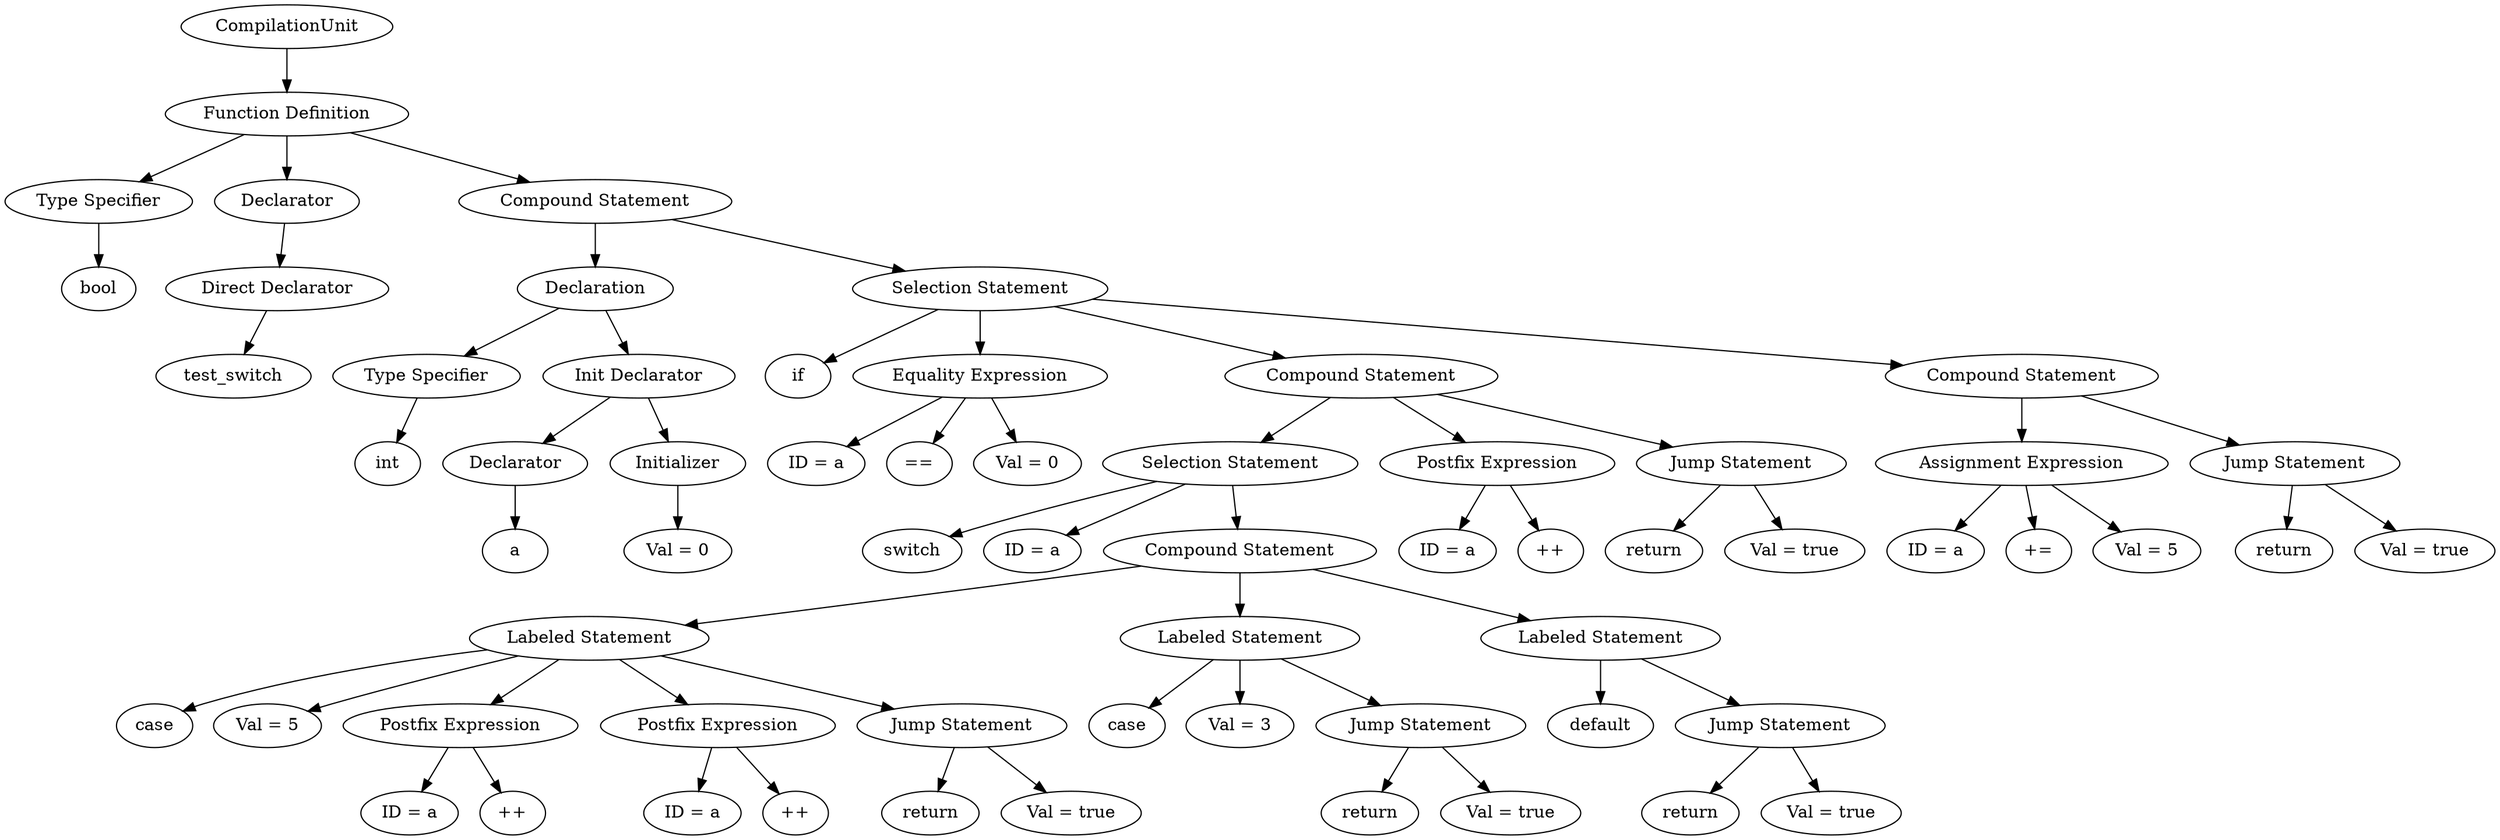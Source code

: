 digraph G {
		Q0[label="CompilationUnit"];
		Q0 -> Q1
		Q1[label="Function Definition"];
		Q1 -> Q2
		Q2[label="Type Specifier"];
		Q2 -> Q3
		Q3[label="bool"];
		Q1 -> Q4
		Q4[label="Declarator"];
		Q4 -> Q5
		Q5[label="Direct Declarator"];
		Q5 -> Q6
		Q6[label="test_switch"];
		Q1 -> Q7
		Q7[label="Compound Statement"];
		Q7 -> Q8
		Q8[label="Declaration"];
		Q8 -> Q9
		Q9[label="Type Specifier"];
		Q9 -> Q10
		Q10[label="int"];
		Q8 -> Q11
		Q11[label="Init Declarator"];
		Q11 -> Q12
		Q12[label="Declarator"];
		Q12 -> Q13
		Q13[label="a"];
		Q11 -> Q14
		Q14[label="Initializer"];
		Q14 -> Q15
		Q15[label="Val = 0"];
		Q7 -> Q16
		Q16[label="Selection Statement"];
		Q16 -> Q17
		Q17[label="if"];
		Q16 -> Q18
		Q18[label="Equality Expression"];
		Q18 -> Q19
		Q19[label="ID = a"];
		Q18 -> Q20
		Q20[label="=="];
		Q18 -> Q21
		Q21[label="Val = 0"];
		Q16 -> Q22
		Q22[label="Compound Statement"];
		Q22 -> Q23
		Q23[label="Selection Statement"];
		Q23 -> Q24
		Q24[label="switch"];
		Q23 -> Q25
		Q25[label="ID = a"];
		Q23 -> Q26
		Q26[label="Compound Statement"];
		Q26 -> Q27
		Q27[label="Labeled Statement"];
		Q27 -> Q28
		Q28[label="case"];
		Q27 -> Q29
		Q29[label="Val = 5"];
		Q27 -> Q30
		Q30[label="Postfix Expression"];
		Q30 -> Q31
		Q31[label="ID = a"];
		Q30 -> Q32
		Q32[label="++"];
		Q27 -> Q33
		Q33[label="Postfix Expression"];
		Q33 -> Q34
		Q34[label="ID = a"];
		Q33 -> Q35
		Q35[label="++"];
		Q27 -> Q36
		Q36[label="Jump Statement"];
		Q36 -> Q37
		Q37[label="return"];
		Q36 -> Q38
		Q38[label="Val = true"];
		Q26 -> Q39
		Q39[label="Labeled Statement"];
		Q39 -> Q40
		Q40[label="case"];
		Q39 -> Q41
		Q41[label="Val = 3"];
		Q39 -> Q42
		Q42[label="Jump Statement"];
		Q42 -> Q43
		Q43[label="return"];
		Q42 -> Q44
		Q44[label="Val = true"];
		Q26 -> Q45
		Q45[label="Labeled Statement"];
		Q45 -> Q46
		Q46[label="default"];
		Q45 -> Q47
		Q47[label="Jump Statement"];
		Q47 -> Q48
		Q48[label="return"];
		Q47 -> Q49
		Q49[label="Val = true"];
		Q22 -> Q50
		Q50[label="Postfix Expression"];
		Q50 -> Q51
		Q51[label="ID = a"];
		Q50 -> Q52
		Q52[label="++"];
		Q22 -> Q53
		Q53[label="Jump Statement"];
		Q53 -> Q54
		Q54[label="return"];
		Q53 -> Q55
		Q55[label="Val = true"];
		Q16 -> Q56
		Q56[label="Compound Statement"];
		Q56 -> Q57
		Q57[label="Assignment Expression"];
		Q57 -> Q58
		Q58[label="ID = a"];
		Q57 -> Q59
		Q59[label="+="];
		Q57 -> Q60
		Q60[label="Val = 5"];
		Q56 -> Q61
		Q61[label="Jump Statement"];
		Q61 -> Q62
		Q62[label="return"];
		Q61 -> Q63
		Q63[label="Val = true"];
		
}